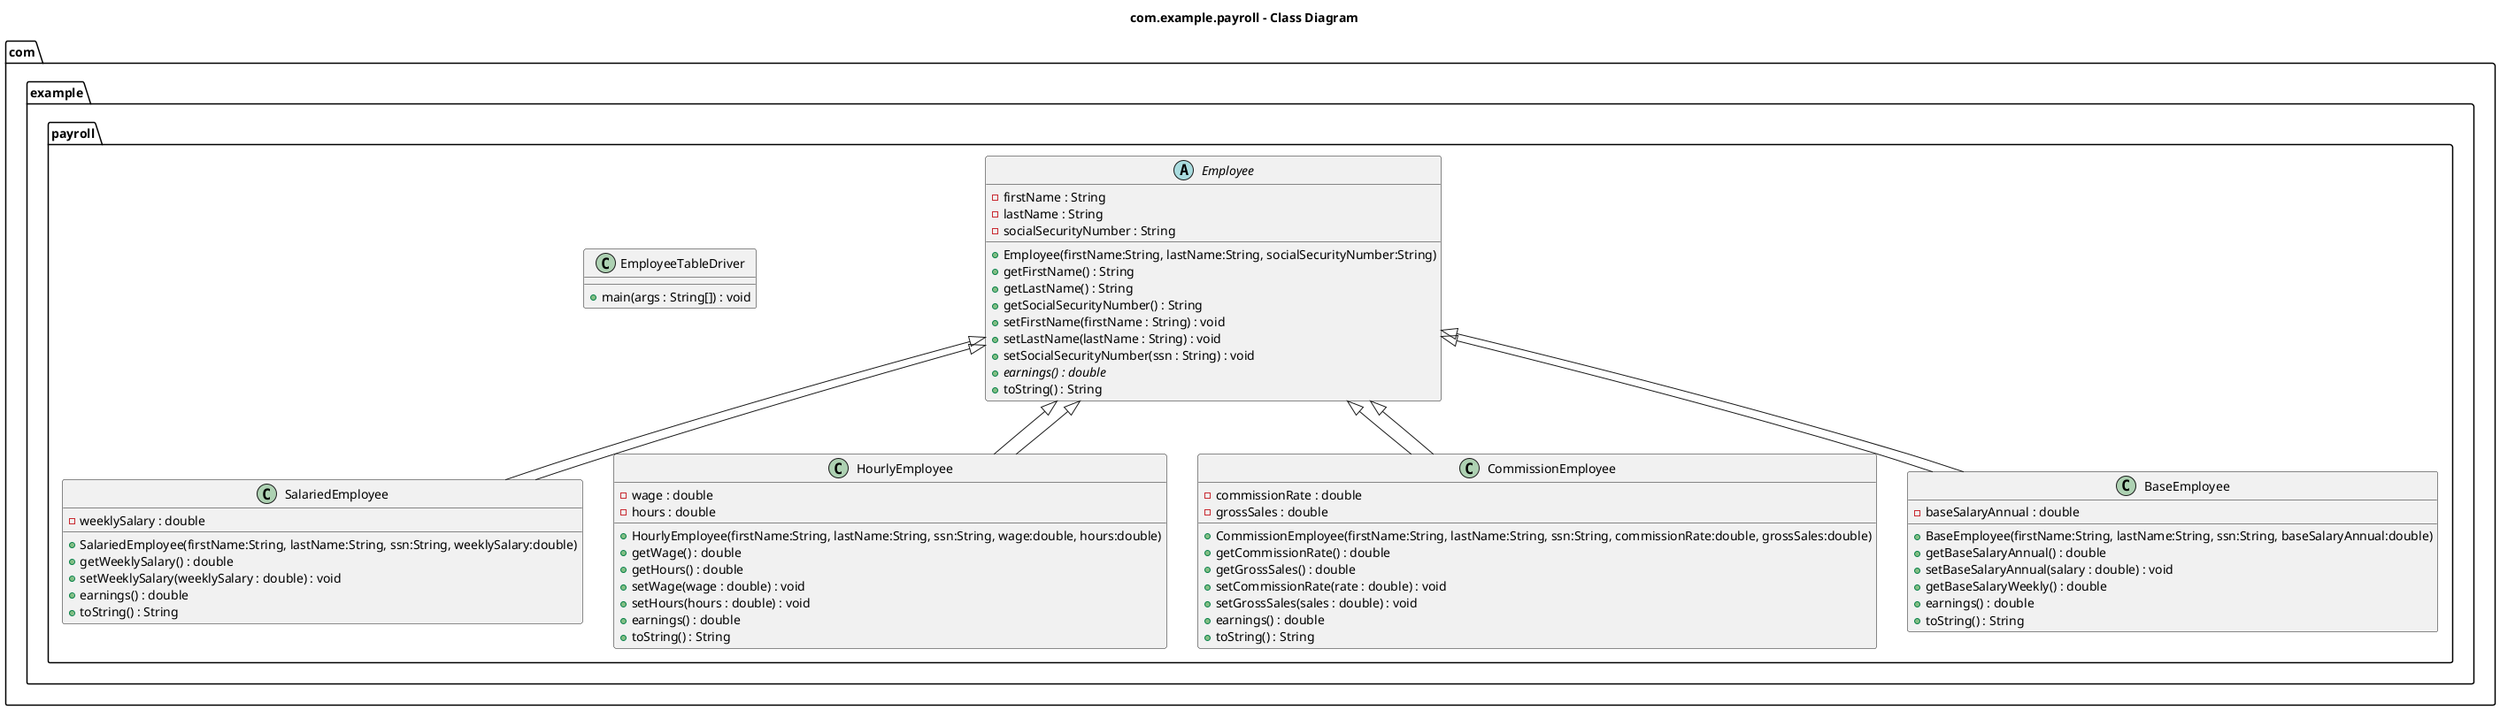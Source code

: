 @startuml
title com.example.payroll - Class Diagram

package "com.example.payroll" {
  abstract class Employee {
    - firstName : String
    - lastName : String
    - socialSecurityNumber : String
    + Employee(firstName:String, lastName:String, socialSecurityNumber:String)
    + getFirstName() : String
    + getLastName() : String
    + getSocialSecurityNumber() : String
    + setFirstName(firstName : String) : void
    + setLastName(lastName : String) : void
    + setSocialSecurityNumber(ssn : String) : void
    {abstract} + earnings() : double
    + toString() : String
  }

  class SalariedEmployee extends Employee {
    - weeklySalary : double
    + SalariedEmployee(firstName:String, lastName:String, ssn:String, weeklySalary:double)
    + getWeeklySalary() : double
    + setWeeklySalary(weeklySalary : double) : void
    + earnings() : double
    + toString() : String
  }

  class HourlyEmployee extends Employee {
    - wage : double
    - hours : double
    + HourlyEmployee(firstName:String, lastName:String, ssn:String, wage:double, hours:double)
    + getWage() : double
    + getHours() : double
    + setWage(wage : double) : void
    + setHours(hours : double) : void
    + earnings() : double
    + toString() : String
  }

  class CommissionEmployee extends Employee {
    - commissionRate : double
    - grossSales : double
    + CommissionEmployee(firstName:String, lastName:String, ssn:String, commissionRate:double, grossSales:double)
    + getCommissionRate() : double
    + getGrossSales() : double
    + setCommissionRate(rate : double) : void
    + setGrossSales(sales : double) : void
    + earnings() : double
    + toString() : String
  }

  class BaseEmployee extends Employee {
    - baseSalaryAnnual : double
    + BaseEmployee(firstName:String, lastName:String, ssn:String, baseSalaryAnnual:double)
    + getBaseSalaryAnnual() : double
    + setBaseSalaryAnnual(salary : double) : void
    + getBaseSalaryWeekly() : double
    + earnings() : double
    + toString() : String
  }

  class EmployeeTableDriver {
    + main(args : String[]) : void
  }

  Employee <|-- SalariedEmployee
  Employee <|-- HourlyEmployee
  Employee <|-- CommissionEmployee
  Employee <|-- BaseEmployee

}

@enduml